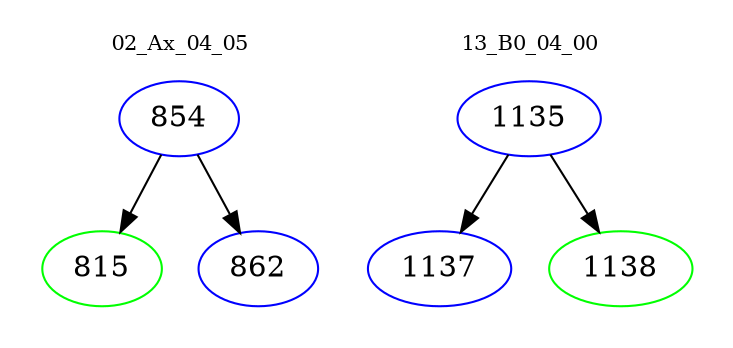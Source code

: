 digraph{
subgraph cluster_0 {
color = white
label = "02_Ax_04_05";
fontsize=10;
T0_854 [label="854", color="blue"]
T0_854 -> T0_815 [color="black"]
T0_815 [label="815", color="green"]
T0_854 -> T0_862 [color="black"]
T0_862 [label="862", color="blue"]
}
subgraph cluster_1 {
color = white
label = "13_B0_04_00";
fontsize=10;
T1_1135 [label="1135", color="blue"]
T1_1135 -> T1_1137 [color="black"]
T1_1137 [label="1137", color="blue"]
T1_1135 -> T1_1138 [color="black"]
T1_1138 [label="1138", color="green"]
}
}
